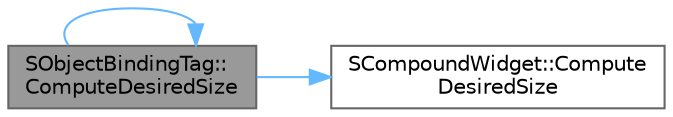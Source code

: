 digraph "SObjectBindingTag::ComputeDesiredSize"
{
 // INTERACTIVE_SVG=YES
 // LATEX_PDF_SIZE
  bgcolor="transparent";
  edge [fontname=Helvetica,fontsize=10,labelfontname=Helvetica,labelfontsize=10];
  node [fontname=Helvetica,fontsize=10,shape=box,height=0.2,width=0.4];
  rankdir="LR";
  Node1 [id="Node000001",label="SObjectBindingTag::\lComputeDesiredSize",height=0.2,width=0.4,color="gray40", fillcolor="grey60", style="filled", fontcolor="black",tooltip="Compute the ideal size necessary to display this widget."];
  Node1 -> Node2 [id="edge1_Node000001_Node000002",color="steelblue1",style="solid",tooltip=" "];
  Node2 [id="Node000002",label="SCompoundWidget::Compute\lDesiredSize",height=0.2,width=0.4,color="grey40", fillcolor="white", style="filled",URL="$dc/d0a/classSCompoundWidget.html#a1f8923ae5cc99a0bafe0582da038bc5d",tooltip="Compute the ideal size necessary to display this widget."];
  Node1 -> Node1 [id="edge2_Node000001_Node000001",color="steelblue1",style="solid",tooltip=" "];
}
